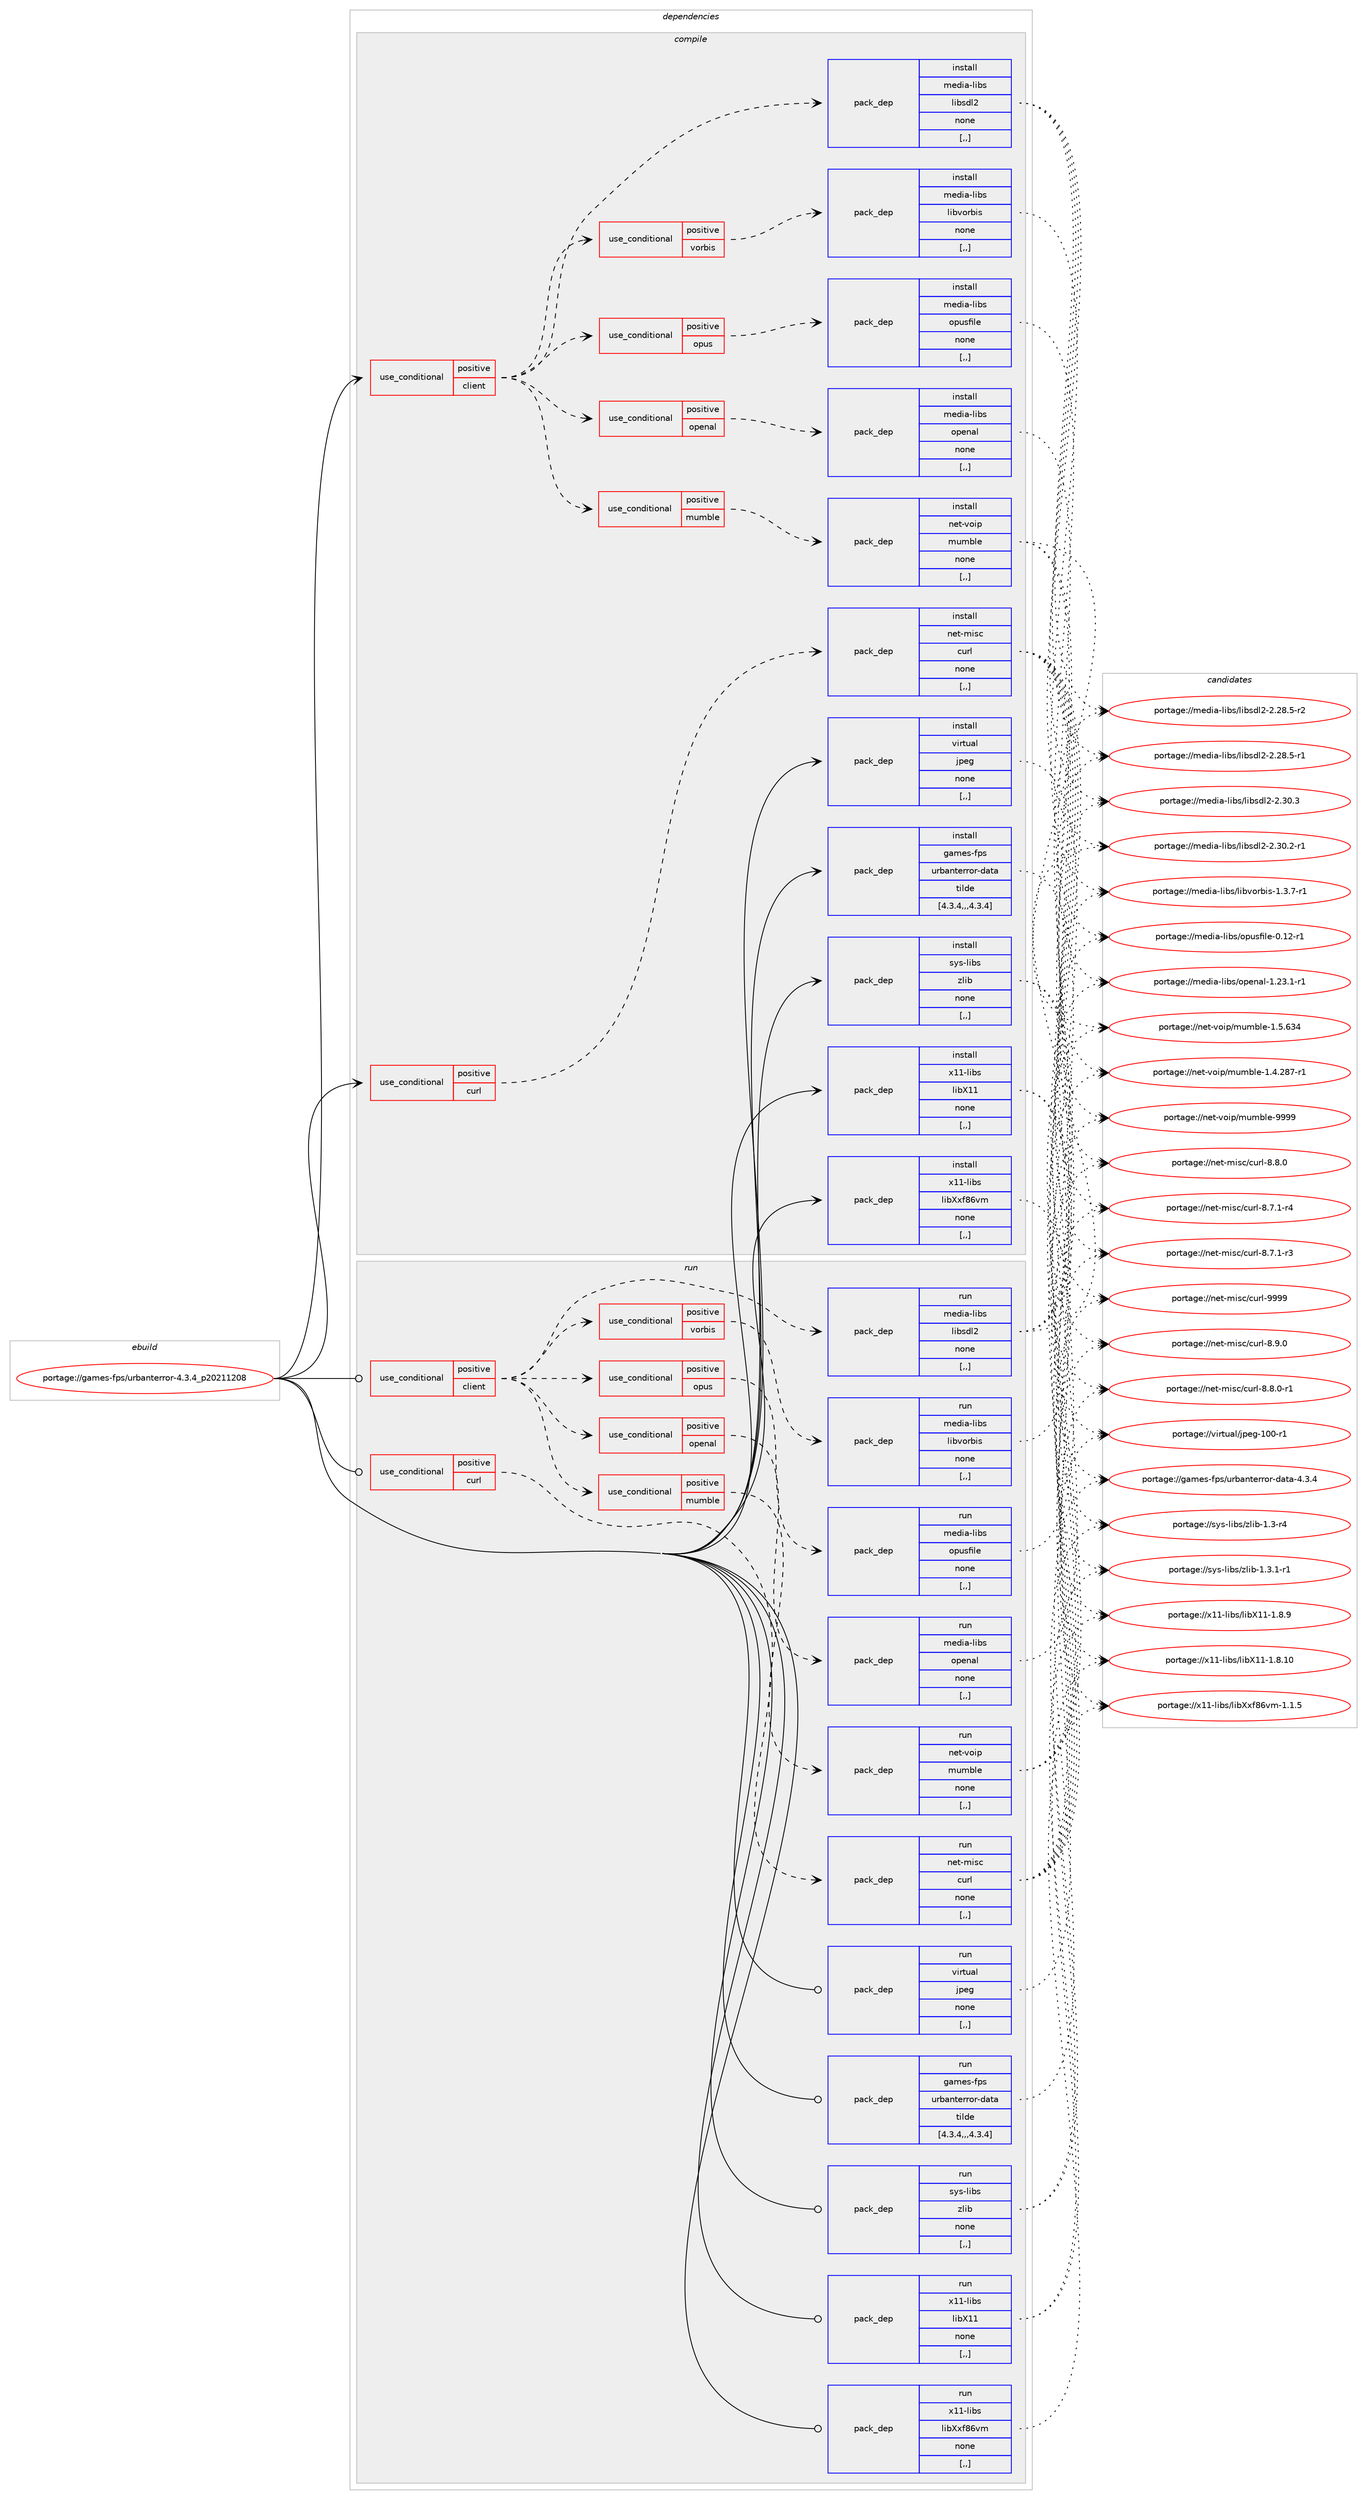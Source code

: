 digraph prolog {

# *************
# Graph options
# *************

newrank=true;
concentrate=true;
compound=true;
graph [rankdir=LR,fontname=Helvetica,fontsize=10,ranksep=1.5];#, ranksep=2.5, nodesep=0.2];
edge  [arrowhead=vee];
node  [fontname=Helvetica,fontsize=10];

# **********
# The ebuild
# **********

subgraph cluster_leftcol {
color=gray;
label=<<i>ebuild</i>>;
id [label="portage://games-fps/urbanterror-4.3.4_p20211208", color=red, width=4, href="../games-fps/urbanterror-4.3.4_p20211208.svg"];
}

# ****************
# The dependencies
# ****************

subgraph cluster_midcol {
color=gray;
label=<<i>dependencies</i>>;
subgraph cluster_compile {
fillcolor="#eeeeee";
style=filled;
label=<<i>compile</i>>;
subgraph cond64129 {
dependency230389 [label=<<TABLE BORDER="0" CELLBORDER="1" CELLSPACING="0" CELLPADDING="4"><TR><TD ROWSPAN="3" CELLPADDING="10">use_conditional</TD></TR><TR><TD>positive</TD></TR><TR><TD>client</TD></TR></TABLE>>, shape=none, color=red];
subgraph pack164757 {
dependency230390 [label=<<TABLE BORDER="0" CELLBORDER="1" CELLSPACING="0" CELLPADDING="4" WIDTH="220"><TR><TD ROWSPAN="6" CELLPADDING="30">pack_dep</TD></TR><TR><TD WIDTH="110">install</TD></TR><TR><TD>media-libs</TD></TR><TR><TD>libsdl2</TD></TR><TR><TD>none</TD></TR><TR><TD>[,,]</TD></TR></TABLE>>, shape=none, color=blue];
}
dependency230389:e -> dependency230390:w [weight=20,style="dashed",arrowhead="vee"];
subgraph cond64130 {
dependency230391 [label=<<TABLE BORDER="0" CELLBORDER="1" CELLSPACING="0" CELLPADDING="4"><TR><TD ROWSPAN="3" CELLPADDING="10">use_conditional</TD></TR><TR><TD>positive</TD></TR><TR><TD>mumble</TD></TR></TABLE>>, shape=none, color=red];
subgraph pack164758 {
dependency230392 [label=<<TABLE BORDER="0" CELLBORDER="1" CELLSPACING="0" CELLPADDING="4" WIDTH="220"><TR><TD ROWSPAN="6" CELLPADDING="30">pack_dep</TD></TR><TR><TD WIDTH="110">install</TD></TR><TR><TD>net-voip</TD></TR><TR><TD>mumble</TD></TR><TR><TD>none</TD></TR><TR><TD>[,,]</TD></TR></TABLE>>, shape=none, color=blue];
}
dependency230391:e -> dependency230392:w [weight=20,style="dashed",arrowhead="vee"];
}
dependency230389:e -> dependency230391:w [weight=20,style="dashed",arrowhead="vee"];
subgraph cond64131 {
dependency230393 [label=<<TABLE BORDER="0" CELLBORDER="1" CELLSPACING="0" CELLPADDING="4"><TR><TD ROWSPAN="3" CELLPADDING="10">use_conditional</TD></TR><TR><TD>positive</TD></TR><TR><TD>openal</TD></TR></TABLE>>, shape=none, color=red];
subgraph pack164759 {
dependency230394 [label=<<TABLE BORDER="0" CELLBORDER="1" CELLSPACING="0" CELLPADDING="4" WIDTH="220"><TR><TD ROWSPAN="6" CELLPADDING="30">pack_dep</TD></TR><TR><TD WIDTH="110">install</TD></TR><TR><TD>media-libs</TD></TR><TR><TD>openal</TD></TR><TR><TD>none</TD></TR><TR><TD>[,,]</TD></TR></TABLE>>, shape=none, color=blue];
}
dependency230393:e -> dependency230394:w [weight=20,style="dashed",arrowhead="vee"];
}
dependency230389:e -> dependency230393:w [weight=20,style="dashed",arrowhead="vee"];
subgraph cond64132 {
dependency230395 [label=<<TABLE BORDER="0" CELLBORDER="1" CELLSPACING="0" CELLPADDING="4"><TR><TD ROWSPAN="3" CELLPADDING="10">use_conditional</TD></TR><TR><TD>positive</TD></TR><TR><TD>opus</TD></TR></TABLE>>, shape=none, color=red];
subgraph pack164760 {
dependency230396 [label=<<TABLE BORDER="0" CELLBORDER="1" CELLSPACING="0" CELLPADDING="4" WIDTH="220"><TR><TD ROWSPAN="6" CELLPADDING="30">pack_dep</TD></TR><TR><TD WIDTH="110">install</TD></TR><TR><TD>media-libs</TD></TR><TR><TD>opusfile</TD></TR><TR><TD>none</TD></TR><TR><TD>[,,]</TD></TR></TABLE>>, shape=none, color=blue];
}
dependency230395:e -> dependency230396:w [weight=20,style="dashed",arrowhead="vee"];
}
dependency230389:e -> dependency230395:w [weight=20,style="dashed",arrowhead="vee"];
subgraph cond64133 {
dependency230397 [label=<<TABLE BORDER="0" CELLBORDER="1" CELLSPACING="0" CELLPADDING="4"><TR><TD ROWSPAN="3" CELLPADDING="10">use_conditional</TD></TR><TR><TD>positive</TD></TR><TR><TD>vorbis</TD></TR></TABLE>>, shape=none, color=red];
subgraph pack164761 {
dependency230398 [label=<<TABLE BORDER="0" CELLBORDER="1" CELLSPACING="0" CELLPADDING="4" WIDTH="220"><TR><TD ROWSPAN="6" CELLPADDING="30">pack_dep</TD></TR><TR><TD WIDTH="110">install</TD></TR><TR><TD>media-libs</TD></TR><TR><TD>libvorbis</TD></TR><TR><TD>none</TD></TR><TR><TD>[,,]</TD></TR></TABLE>>, shape=none, color=blue];
}
dependency230397:e -> dependency230398:w [weight=20,style="dashed",arrowhead="vee"];
}
dependency230389:e -> dependency230397:w [weight=20,style="dashed",arrowhead="vee"];
}
id:e -> dependency230389:w [weight=20,style="solid",arrowhead="vee"];
subgraph cond64134 {
dependency230399 [label=<<TABLE BORDER="0" CELLBORDER="1" CELLSPACING="0" CELLPADDING="4"><TR><TD ROWSPAN="3" CELLPADDING="10">use_conditional</TD></TR><TR><TD>positive</TD></TR><TR><TD>curl</TD></TR></TABLE>>, shape=none, color=red];
subgraph pack164762 {
dependency230400 [label=<<TABLE BORDER="0" CELLBORDER="1" CELLSPACING="0" CELLPADDING="4" WIDTH="220"><TR><TD ROWSPAN="6" CELLPADDING="30">pack_dep</TD></TR><TR><TD WIDTH="110">install</TD></TR><TR><TD>net-misc</TD></TR><TR><TD>curl</TD></TR><TR><TD>none</TD></TR><TR><TD>[,,]</TD></TR></TABLE>>, shape=none, color=blue];
}
dependency230399:e -> dependency230400:w [weight=20,style="dashed",arrowhead="vee"];
}
id:e -> dependency230399:w [weight=20,style="solid",arrowhead="vee"];
subgraph pack164763 {
dependency230401 [label=<<TABLE BORDER="0" CELLBORDER="1" CELLSPACING="0" CELLPADDING="4" WIDTH="220"><TR><TD ROWSPAN="6" CELLPADDING="30">pack_dep</TD></TR><TR><TD WIDTH="110">install</TD></TR><TR><TD>games-fps</TD></TR><TR><TD>urbanterror-data</TD></TR><TR><TD>tilde</TD></TR><TR><TD>[4.3.4,,,4.3.4]</TD></TR></TABLE>>, shape=none, color=blue];
}
id:e -> dependency230401:w [weight=20,style="solid",arrowhead="vee"];
subgraph pack164764 {
dependency230402 [label=<<TABLE BORDER="0" CELLBORDER="1" CELLSPACING="0" CELLPADDING="4" WIDTH="220"><TR><TD ROWSPAN="6" CELLPADDING="30">pack_dep</TD></TR><TR><TD WIDTH="110">install</TD></TR><TR><TD>sys-libs</TD></TR><TR><TD>zlib</TD></TR><TR><TD>none</TD></TR><TR><TD>[,,]</TD></TR></TABLE>>, shape=none, color=blue];
}
id:e -> dependency230402:w [weight=20,style="solid",arrowhead="vee"];
subgraph pack164765 {
dependency230403 [label=<<TABLE BORDER="0" CELLBORDER="1" CELLSPACING="0" CELLPADDING="4" WIDTH="220"><TR><TD ROWSPAN="6" CELLPADDING="30">pack_dep</TD></TR><TR><TD WIDTH="110">install</TD></TR><TR><TD>virtual</TD></TR><TR><TD>jpeg</TD></TR><TR><TD>none</TD></TR><TR><TD>[,,]</TD></TR></TABLE>>, shape=none, color=blue];
}
id:e -> dependency230403:w [weight=20,style="solid",arrowhead="vee"];
subgraph pack164766 {
dependency230404 [label=<<TABLE BORDER="0" CELLBORDER="1" CELLSPACING="0" CELLPADDING="4" WIDTH="220"><TR><TD ROWSPAN="6" CELLPADDING="30">pack_dep</TD></TR><TR><TD WIDTH="110">install</TD></TR><TR><TD>x11-libs</TD></TR><TR><TD>libX11</TD></TR><TR><TD>none</TD></TR><TR><TD>[,,]</TD></TR></TABLE>>, shape=none, color=blue];
}
id:e -> dependency230404:w [weight=20,style="solid",arrowhead="vee"];
subgraph pack164767 {
dependency230405 [label=<<TABLE BORDER="0" CELLBORDER="1" CELLSPACING="0" CELLPADDING="4" WIDTH="220"><TR><TD ROWSPAN="6" CELLPADDING="30">pack_dep</TD></TR><TR><TD WIDTH="110">install</TD></TR><TR><TD>x11-libs</TD></TR><TR><TD>libXxf86vm</TD></TR><TR><TD>none</TD></TR><TR><TD>[,,]</TD></TR></TABLE>>, shape=none, color=blue];
}
id:e -> dependency230405:w [weight=20,style="solid",arrowhead="vee"];
}
subgraph cluster_compileandrun {
fillcolor="#eeeeee";
style=filled;
label=<<i>compile and run</i>>;
}
subgraph cluster_run {
fillcolor="#eeeeee";
style=filled;
label=<<i>run</i>>;
subgraph cond64135 {
dependency230406 [label=<<TABLE BORDER="0" CELLBORDER="1" CELLSPACING="0" CELLPADDING="4"><TR><TD ROWSPAN="3" CELLPADDING="10">use_conditional</TD></TR><TR><TD>positive</TD></TR><TR><TD>client</TD></TR></TABLE>>, shape=none, color=red];
subgraph pack164768 {
dependency230407 [label=<<TABLE BORDER="0" CELLBORDER="1" CELLSPACING="0" CELLPADDING="4" WIDTH="220"><TR><TD ROWSPAN="6" CELLPADDING="30">pack_dep</TD></TR><TR><TD WIDTH="110">run</TD></TR><TR><TD>media-libs</TD></TR><TR><TD>libsdl2</TD></TR><TR><TD>none</TD></TR><TR><TD>[,,]</TD></TR></TABLE>>, shape=none, color=blue];
}
dependency230406:e -> dependency230407:w [weight=20,style="dashed",arrowhead="vee"];
subgraph cond64136 {
dependency230408 [label=<<TABLE BORDER="0" CELLBORDER="1" CELLSPACING="0" CELLPADDING="4"><TR><TD ROWSPAN="3" CELLPADDING="10">use_conditional</TD></TR><TR><TD>positive</TD></TR><TR><TD>mumble</TD></TR></TABLE>>, shape=none, color=red];
subgraph pack164769 {
dependency230409 [label=<<TABLE BORDER="0" CELLBORDER="1" CELLSPACING="0" CELLPADDING="4" WIDTH="220"><TR><TD ROWSPAN="6" CELLPADDING="30">pack_dep</TD></TR><TR><TD WIDTH="110">run</TD></TR><TR><TD>net-voip</TD></TR><TR><TD>mumble</TD></TR><TR><TD>none</TD></TR><TR><TD>[,,]</TD></TR></TABLE>>, shape=none, color=blue];
}
dependency230408:e -> dependency230409:w [weight=20,style="dashed",arrowhead="vee"];
}
dependency230406:e -> dependency230408:w [weight=20,style="dashed",arrowhead="vee"];
subgraph cond64137 {
dependency230410 [label=<<TABLE BORDER="0" CELLBORDER="1" CELLSPACING="0" CELLPADDING="4"><TR><TD ROWSPAN="3" CELLPADDING="10">use_conditional</TD></TR><TR><TD>positive</TD></TR><TR><TD>openal</TD></TR></TABLE>>, shape=none, color=red];
subgraph pack164770 {
dependency230411 [label=<<TABLE BORDER="0" CELLBORDER="1" CELLSPACING="0" CELLPADDING="4" WIDTH="220"><TR><TD ROWSPAN="6" CELLPADDING="30">pack_dep</TD></TR><TR><TD WIDTH="110">run</TD></TR><TR><TD>media-libs</TD></TR><TR><TD>openal</TD></TR><TR><TD>none</TD></TR><TR><TD>[,,]</TD></TR></TABLE>>, shape=none, color=blue];
}
dependency230410:e -> dependency230411:w [weight=20,style="dashed",arrowhead="vee"];
}
dependency230406:e -> dependency230410:w [weight=20,style="dashed",arrowhead="vee"];
subgraph cond64138 {
dependency230412 [label=<<TABLE BORDER="0" CELLBORDER="1" CELLSPACING="0" CELLPADDING="4"><TR><TD ROWSPAN="3" CELLPADDING="10">use_conditional</TD></TR><TR><TD>positive</TD></TR><TR><TD>opus</TD></TR></TABLE>>, shape=none, color=red];
subgraph pack164771 {
dependency230413 [label=<<TABLE BORDER="0" CELLBORDER="1" CELLSPACING="0" CELLPADDING="4" WIDTH="220"><TR><TD ROWSPAN="6" CELLPADDING="30">pack_dep</TD></TR><TR><TD WIDTH="110">run</TD></TR><TR><TD>media-libs</TD></TR><TR><TD>opusfile</TD></TR><TR><TD>none</TD></TR><TR><TD>[,,]</TD></TR></TABLE>>, shape=none, color=blue];
}
dependency230412:e -> dependency230413:w [weight=20,style="dashed",arrowhead="vee"];
}
dependency230406:e -> dependency230412:w [weight=20,style="dashed",arrowhead="vee"];
subgraph cond64139 {
dependency230414 [label=<<TABLE BORDER="0" CELLBORDER="1" CELLSPACING="0" CELLPADDING="4"><TR><TD ROWSPAN="3" CELLPADDING="10">use_conditional</TD></TR><TR><TD>positive</TD></TR><TR><TD>vorbis</TD></TR></TABLE>>, shape=none, color=red];
subgraph pack164772 {
dependency230415 [label=<<TABLE BORDER="0" CELLBORDER="1" CELLSPACING="0" CELLPADDING="4" WIDTH="220"><TR><TD ROWSPAN="6" CELLPADDING="30">pack_dep</TD></TR><TR><TD WIDTH="110">run</TD></TR><TR><TD>media-libs</TD></TR><TR><TD>libvorbis</TD></TR><TR><TD>none</TD></TR><TR><TD>[,,]</TD></TR></TABLE>>, shape=none, color=blue];
}
dependency230414:e -> dependency230415:w [weight=20,style="dashed",arrowhead="vee"];
}
dependency230406:e -> dependency230414:w [weight=20,style="dashed",arrowhead="vee"];
}
id:e -> dependency230406:w [weight=20,style="solid",arrowhead="odot"];
subgraph cond64140 {
dependency230416 [label=<<TABLE BORDER="0" CELLBORDER="1" CELLSPACING="0" CELLPADDING="4"><TR><TD ROWSPAN="3" CELLPADDING="10">use_conditional</TD></TR><TR><TD>positive</TD></TR><TR><TD>curl</TD></TR></TABLE>>, shape=none, color=red];
subgraph pack164773 {
dependency230417 [label=<<TABLE BORDER="0" CELLBORDER="1" CELLSPACING="0" CELLPADDING="4" WIDTH="220"><TR><TD ROWSPAN="6" CELLPADDING="30">pack_dep</TD></TR><TR><TD WIDTH="110">run</TD></TR><TR><TD>net-misc</TD></TR><TR><TD>curl</TD></TR><TR><TD>none</TD></TR><TR><TD>[,,]</TD></TR></TABLE>>, shape=none, color=blue];
}
dependency230416:e -> dependency230417:w [weight=20,style="dashed",arrowhead="vee"];
}
id:e -> dependency230416:w [weight=20,style="solid",arrowhead="odot"];
subgraph pack164774 {
dependency230418 [label=<<TABLE BORDER="0" CELLBORDER="1" CELLSPACING="0" CELLPADDING="4" WIDTH="220"><TR><TD ROWSPAN="6" CELLPADDING="30">pack_dep</TD></TR><TR><TD WIDTH="110">run</TD></TR><TR><TD>games-fps</TD></TR><TR><TD>urbanterror-data</TD></TR><TR><TD>tilde</TD></TR><TR><TD>[4.3.4,,,4.3.4]</TD></TR></TABLE>>, shape=none, color=blue];
}
id:e -> dependency230418:w [weight=20,style="solid",arrowhead="odot"];
subgraph pack164775 {
dependency230419 [label=<<TABLE BORDER="0" CELLBORDER="1" CELLSPACING="0" CELLPADDING="4" WIDTH="220"><TR><TD ROWSPAN="6" CELLPADDING="30">pack_dep</TD></TR><TR><TD WIDTH="110">run</TD></TR><TR><TD>sys-libs</TD></TR><TR><TD>zlib</TD></TR><TR><TD>none</TD></TR><TR><TD>[,,]</TD></TR></TABLE>>, shape=none, color=blue];
}
id:e -> dependency230419:w [weight=20,style="solid",arrowhead="odot"];
subgraph pack164776 {
dependency230420 [label=<<TABLE BORDER="0" CELLBORDER="1" CELLSPACING="0" CELLPADDING="4" WIDTH="220"><TR><TD ROWSPAN="6" CELLPADDING="30">pack_dep</TD></TR><TR><TD WIDTH="110">run</TD></TR><TR><TD>virtual</TD></TR><TR><TD>jpeg</TD></TR><TR><TD>none</TD></TR><TR><TD>[,,]</TD></TR></TABLE>>, shape=none, color=blue];
}
id:e -> dependency230420:w [weight=20,style="solid",arrowhead="odot"];
subgraph pack164777 {
dependency230421 [label=<<TABLE BORDER="0" CELLBORDER="1" CELLSPACING="0" CELLPADDING="4" WIDTH="220"><TR><TD ROWSPAN="6" CELLPADDING="30">pack_dep</TD></TR><TR><TD WIDTH="110">run</TD></TR><TR><TD>x11-libs</TD></TR><TR><TD>libX11</TD></TR><TR><TD>none</TD></TR><TR><TD>[,,]</TD></TR></TABLE>>, shape=none, color=blue];
}
id:e -> dependency230421:w [weight=20,style="solid",arrowhead="odot"];
subgraph pack164778 {
dependency230422 [label=<<TABLE BORDER="0" CELLBORDER="1" CELLSPACING="0" CELLPADDING="4" WIDTH="220"><TR><TD ROWSPAN="6" CELLPADDING="30">pack_dep</TD></TR><TR><TD WIDTH="110">run</TD></TR><TR><TD>x11-libs</TD></TR><TR><TD>libXxf86vm</TD></TR><TR><TD>none</TD></TR><TR><TD>[,,]</TD></TR></TABLE>>, shape=none, color=blue];
}
id:e -> dependency230422:w [weight=20,style="solid",arrowhead="odot"];
}
}

# **************
# The candidates
# **************

subgraph cluster_choices {
rank=same;
color=gray;
label=<<i>candidates</i>>;

subgraph choice164757 {
color=black;
nodesep=1;
choice10910110010597451081059811547108105981151001085045504651484651 [label="portage://media-libs/libsdl2-2.30.3", color=red, width=4,href="../media-libs/libsdl2-2.30.3.svg"];
choice109101100105974510810598115471081059811510010850455046514846504511449 [label="portage://media-libs/libsdl2-2.30.2-r1", color=red, width=4,href="../media-libs/libsdl2-2.30.2-r1.svg"];
choice109101100105974510810598115471081059811510010850455046505646534511450 [label="portage://media-libs/libsdl2-2.28.5-r2", color=red, width=4,href="../media-libs/libsdl2-2.28.5-r2.svg"];
choice109101100105974510810598115471081059811510010850455046505646534511449 [label="portage://media-libs/libsdl2-2.28.5-r1", color=red, width=4,href="../media-libs/libsdl2-2.28.5-r1.svg"];
dependency230390:e -> choice10910110010597451081059811547108105981151001085045504651484651:w [style=dotted,weight="100"];
dependency230390:e -> choice109101100105974510810598115471081059811510010850455046514846504511449:w [style=dotted,weight="100"];
dependency230390:e -> choice109101100105974510810598115471081059811510010850455046505646534511450:w [style=dotted,weight="100"];
dependency230390:e -> choice109101100105974510810598115471081059811510010850455046505646534511449:w [style=dotted,weight="100"];
}
subgraph choice164758 {
color=black;
nodesep=1;
choice1101011164511811110511247109117109981081014557575757 [label="portage://net-voip/mumble-9999", color=red, width=4,href="../net-voip/mumble-9999.svg"];
choice1101011164511811110511247109117109981081014549465346545152 [label="portage://net-voip/mumble-1.5.634", color=red, width=4,href="../net-voip/mumble-1.5.634.svg"];
choice11010111645118111105112471091171099810810145494652465056554511449 [label="portage://net-voip/mumble-1.4.287-r1", color=red, width=4,href="../net-voip/mumble-1.4.287-r1.svg"];
dependency230392:e -> choice1101011164511811110511247109117109981081014557575757:w [style=dotted,weight="100"];
dependency230392:e -> choice1101011164511811110511247109117109981081014549465346545152:w [style=dotted,weight="100"];
dependency230392:e -> choice11010111645118111105112471091171099810810145494652465056554511449:w [style=dotted,weight="100"];
}
subgraph choice164759 {
color=black;
nodesep=1;
choice1091011001059745108105981154711111210111097108454946505146494511449 [label="portage://media-libs/openal-1.23.1-r1", color=red, width=4,href="../media-libs/openal-1.23.1-r1.svg"];
dependency230394:e -> choice1091011001059745108105981154711111210111097108454946505146494511449:w [style=dotted,weight="100"];
}
subgraph choice164760 {
color=black;
nodesep=1;
choice1091011001059745108105981154711111211711510210510810145484649504511449 [label="portage://media-libs/opusfile-0.12-r1", color=red, width=4,href="../media-libs/opusfile-0.12-r1.svg"];
dependency230396:e -> choice1091011001059745108105981154711111211711510210510810145484649504511449:w [style=dotted,weight="100"];
}
subgraph choice164761 {
color=black;
nodesep=1;
choice1091011001059745108105981154710810598118111114981051154549465146554511449 [label="portage://media-libs/libvorbis-1.3.7-r1", color=red, width=4,href="../media-libs/libvorbis-1.3.7-r1.svg"];
dependency230398:e -> choice1091011001059745108105981154710810598118111114981051154549465146554511449:w [style=dotted,weight="100"];
}
subgraph choice164762 {
color=black;
nodesep=1;
choice110101116451091051159947991171141084557575757 [label="portage://net-misc/curl-9999", color=red, width=4,href="../net-misc/curl-9999.svg"];
choice11010111645109105115994799117114108455646574648 [label="portage://net-misc/curl-8.9.0", color=red, width=4,href="../net-misc/curl-8.9.0.svg"];
choice110101116451091051159947991171141084556465646484511449 [label="portage://net-misc/curl-8.8.0-r1", color=red, width=4,href="../net-misc/curl-8.8.0-r1.svg"];
choice11010111645109105115994799117114108455646564648 [label="portage://net-misc/curl-8.8.0", color=red, width=4,href="../net-misc/curl-8.8.0.svg"];
choice110101116451091051159947991171141084556465546494511452 [label="portage://net-misc/curl-8.7.1-r4", color=red, width=4,href="../net-misc/curl-8.7.1-r4.svg"];
choice110101116451091051159947991171141084556465546494511451 [label="portage://net-misc/curl-8.7.1-r3", color=red, width=4,href="../net-misc/curl-8.7.1-r3.svg"];
dependency230400:e -> choice110101116451091051159947991171141084557575757:w [style=dotted,weight="100"];
dependency230400:e -> choice11010111645109105115994799117114108455646574648:w [style=dotted,weight="100"];
dependency230400:e -> choice110101116451091051159947991171141084556465646484511449:w [style=dotted,weight="100"];
dependency230400:e -> choice11010111645109105115994799117114108455646564648:w [style=dotted,weight="100"];
dependency230400:e -> choice110101116451091051159947991171141084556465546494511452:w [style=dotted,weight="100"];
dependency230400:e -> choice110101116451091051159947991171141084556465546494511451:w [style=dotted,weight="100"];
}
subgraph choice164763 {
color=black;
nodesep=1;
choice1039710910111545102112115471171149897110116101114114111114451009711697455246514652 [label="portage://games-fps/urbanterror-data-4.3.4", color=red, width=4,href="../games-fps/urbanterror-data-4.3.4.svg"];
dependency230401:e -> choice1039710910111545102112115471171149897110116101114114111114451009711697455246514652:w [style=dotted,weight="100"];
}
subgraph choice164764 {
color=black;
nodesep=1;
choice115121115451081059811547122108105984549465146494511449 [label="portage://sys-libs/zlib-1.3.1-r1", color=red, width=4,href="../sys-libs/zlib-1.3.1-r1.svg"];
choice11512111545108105981154712210810598454946514511452 [label="portage://sys-libs/zlib-1.3-r4", color=red, width=4,href="../sys-libs/zlib-1.3-r4.svg"];
dependency230402:e -> choice115121115451081059811547122108105984549465146494511449:w [style=dotted,weight="100"];
dependency230402:e -> choice11512111545108105981154712210810598454946514511452:w [style=dotted,weight="100"];
}
subgraph choice164765 {
color=black;
nodesep=1;
choice1181051141161179710847106112101103454948484511449 [label="portage://virtual/jpeg-100-r1", color=red, width=4,href="../virtual/jpeg-100-r1.svg"];
dependency230403:e -> choice1181051141161179710847106112101103454948484511449:w [style=dotted,weight="100"];
}
subgraph choice164766 {
color=black;
nodesep=1;
choice12049494510810598115471081059888494945494656464948 [label="portage://x11-libs/libX11-1.8.10", color=red, width=4,href="../x11-libs/libX11-1.8.10.svg"];
choice120494945108105981154710810598884949454946564657 [label="portage://x11-libs/libX11-1.8.9", color=red, width=4,href="../x11-libs/libX11-1.8.9.svg"];
dependency230404:e -> choice12049494510810598115471081059888494945494656464948:w [style=dotted,weight="100"];
dependency230404:e -> choice120494945108105981154710810598884949454946564657:w [style=dotted,weight="100"];
}
subgraph choice164767 {
color=black;
nodesep=1;
choice120494945108105981154710810598881201025654118109454946494653 [label="portage://x11-libs/libXxf86vm-1.1.5", color=red, width=4,href="../x11-libs/libXxf86vm-1.1.5.svg"];
dependency230405:e -> choice120494945108105981154710810598881201025654118109454946494653:w [style=dotted,weight="100"];
}
subgraph choice164768 {
color=black;
nodesep=1;
choice10910110010597451081059811547108105981151001085045504651484651 [label="portage://media-libs/libsdl2-2.30.3", color=red, width=4,href="../media-libs/libsdl2-2.30.3.svg"];
choice109101100105974510810598115471081059811510010850455046514846504511449 [label="portage://media-libs/libsdl2-2.30.2-r1", color=red, width=4,href="../media-libs/libsdl2-2.30.2-r1.svg"];
choice109101100105974510810598115471081059811510010850455046505646534511450 [label="portage://media-libs/libsdl2-2.28.5-r2", color=red, width=4,href="../media-libs/libsdl2-2.28.5-r2.svg"];
choice109101100105974510810598115471081059811510010850455046505646534511449 [label="portage://media-libs/libsdl2-2.28.5-r1", color=red, width=4,href="../media-libs/libsdl2-2.28.5-r1.svg"];
dependency230407:e -> choice10910110010597451081059811547108105981151001085045504651484651:w [style=dotted,weight="100"];
dependency230407:e -> choice109101100105974510810598115471081059811510010850455046514846504511449:w [style=dotted,weight="100"];
dependency230407:e -> choice109101100105974510810598115471081059811510010850455046505646534511450:w [style=dotted,weight="100"];
dependency230407:e -> choice109101100105974510810598115471081059811510010850455046505646534511449:w [style=dotted,weight="100"];
}
subgraph choice164769 {
color=black;
nodesep=1;
choice1101011164511811110511247109117109981081014557575757 [label="portage://net-voip/mumble-9999", color=red, width=4,href="../net-voip/mumble-9999.svg"];
choice1101011164511811110511247109117109981081014549465346545152 [label="portage://net-voip/mumble-1.5.634", color=red, width=4,href="../net-voip/mumble-1.5.634.svg"];
choice11010111645118111105112471091171099810810145494652465056554511449 [label="portage://net-voip/mumble-1.4.287-r1", color=red, width=4,href="../net-voip/mumble-1.4.287-r1.svg"];
dependency230409:e -> choice1101011164511811110511247109117109981081014557575757:w [style=dotted,weight="100"];
dependency230409:e -> choice1101011164511811110511247109117109981081014549465346545152:w [style=dotted,weight="100"];
dependency230409:e -> choice11010111645118111105112471091171099810810145494652465056554511449:w [style=dotted,weight="100"];
}
subgraph choice164770 {
color=black;
nodesep=1;
choice1091011001059745108105981154711111210111097108454946505146494511449 [label="portage://media-libs/openal-1.23.1-r1", color=red, width=4,href="../media-libs/openal-1.23.1-r1.svg"];
dependency230411:e -> choice1091011001059745108105981154711111210111097108454946505146494511449:w [style=dotted,weight="100"];
}
subgraph choice164771 {
color=black;
nodesep=1;
choice1091011001059745108105981154711111211711510210510810145484649504511449 [label="portage://media-libs/opusfile-0.12-r1", color=red, width=4,href="../media-libs/opusfile-0.12-r1.svg"];
dependency230413:e -> choice1091011001059745108105981154711111211711510210510810145484649504511449:w [style=dotted,weight="100"];
}
subgraph choice164772 {
color=black;
nodesep=1;
choice1091011001059745108105981154710810598118111114981051154549465146554511449 [label="portage://media-libs/libvorbis-1.3.7-r1", color=red, width=4,href="../media-libs/libvorbis-1.3.7-r1.svg"];
dependency230415:e -> choice1091011001059745108105981154710810598118111114981051154549465146554511449:w [style=dotted,weight="100"];
}
subgraph choice164773 {
color=black;
nodesep=1;
choice110101116451091051159947991171141084557575757 [label="portage://net-misc/curl-9999", color=red, width=4,href="../net-misc/curl-9999.svg"];
choice11010111645109105115994799117114108455646574648 [label="portage://net-misc/curl-8.9.0", color=red, width=4,href="../net-misc/curl-8.9.0.svg"];
choice110101116451091051159947991171141084556465646484511449 [label="portage://net-misc/curl-8.8.0-r1", color=red, width=4,href="../net-misc/curl-8.8.0-r1.svg"];
choice11010111645109105115994799117114108455646564648 [label="portage://net-misc/curl-8.8.0", color=red, width=4,href="../net-misc/curl-8.8.0.svg"];
choice110101116451091051159947991171141084556465546494511452 [label="portage://net-misc/curl-8.7.1-r4", color=red, width=4,href="../net-misc/curl-8.7.1-r4.svg"];
choice110101116451091051159947991171141084556465546494511451 [label="portage://net-misc/curl-8.7.1-r3", color=red, width=4,href="../net-misc/curl-8.7.1-r3.svg"];
dependency230417:e -> choice110101116451091051159947991171141084557575757:w [style=dotted,weight="100"];
dependency230417:e -> choice11010111645109105115994799117114108455646574648:w [style=dotted,weight="100"];
dependency230417:e -> choice110101116451091051159947991171141084556465646484511449:w [style=dotted,weight="100"];
dependency230417:e -> choice11010111645109105115994799117114108455646564648:w [style=dotted,weight="100"];
dependency230417:e -> choice110101116451091051159947991171141084556465546494511452:w [style=dotted,weight="100"];
dependency230417:e -> choice110101116451091051159947991171141084556465546494511451:w [style=dotted,weight="100"];
}
subgraph choice164774 {
color=black;
nodesep=1;
choice1039710910111545102112115471171149897110116101114114111114451009711697455246514652 [label="portage://games-fps/urbanterror-data-4.3.4", color=red, width=4,href="../games-fps/urbanterror-data-4.3.4.svg"];
dependency230418:e -> choice1039710910111545102112115471171149897110116101114114111114451009711697455246514652:w [style=dotted,weight="100"];
}
subgraph choice164775 {
color=black;
nodesep=1;
choice115121115451081059811547122108105984549465146494511449 [label="portage://sys-libs/zlib-1.3.1-r1", color=red, width=4,href="../sys-libs/zlib-1.3.1-r1.svg"];
choice11512111545108105981154712210810598454946514511452 [label="portage://sys-libs/zlib-1.3-r4", color=red, width=4,href="../sys-libs/zlib-1.3-r4.svg"];
dependency230419:e -> choice115121115451081059811547122108105984549465146494511449:w [style=dotted,weight="100"];
dependency230419:e -> choice11512111545108105981154712210810598454946514511452:w [style=dotted,weight="100"];
}
subgraph choice164776 {
color=black;
nodesep=1;
choice1181051141161179710847106112101103454948484511449 [label="portage://virtual/jpeg-100-r1", color=red, width=4,href="../virtual/jpeg-100-r1.svg"];
dependency230420:e -> choice1181051141161179710847106112101103454948484511449:w [style=dotted,weight="100"];
}
subgraph choice164777 {
color=black;
nodesep=1;
choice12049494510810598115471081059888494945494656464948 [label="portage://x11-libs/libX11-1.8.10", color=red, width=4,href="../x11-libs/libX11-1.8.10.svg"];
choice120494945108105981154710810598884949454946564657 [label="portage://x11-libs/libX11-1.8.9", color=red, width=4,href="../x11-libs/libX11-1.8.9.svg"];
dependency230421:e -> choice12049494510810598115471081059888494945494656464948:w [style=dotted,weight="100"];
dependency230421:e -> choice120494945108105981154710810598884949454946564657:w [style=dotted,weight="100"];
}
subgraph choice164778 {
color=black;
nodesep=1;
choice120494945108105981154710810598881201025654118109454946494653 [label="portage://x11-libs/libXxf86vm-1.1.5", color=red, width=4,href="../x11-libs/libXxf86vm-1.1.5.svg"];
dependency230422:e -> choice120494945108105981154710810598881201025654118109454946494653:w [style=dotted,weight="100"];
}
}

}
